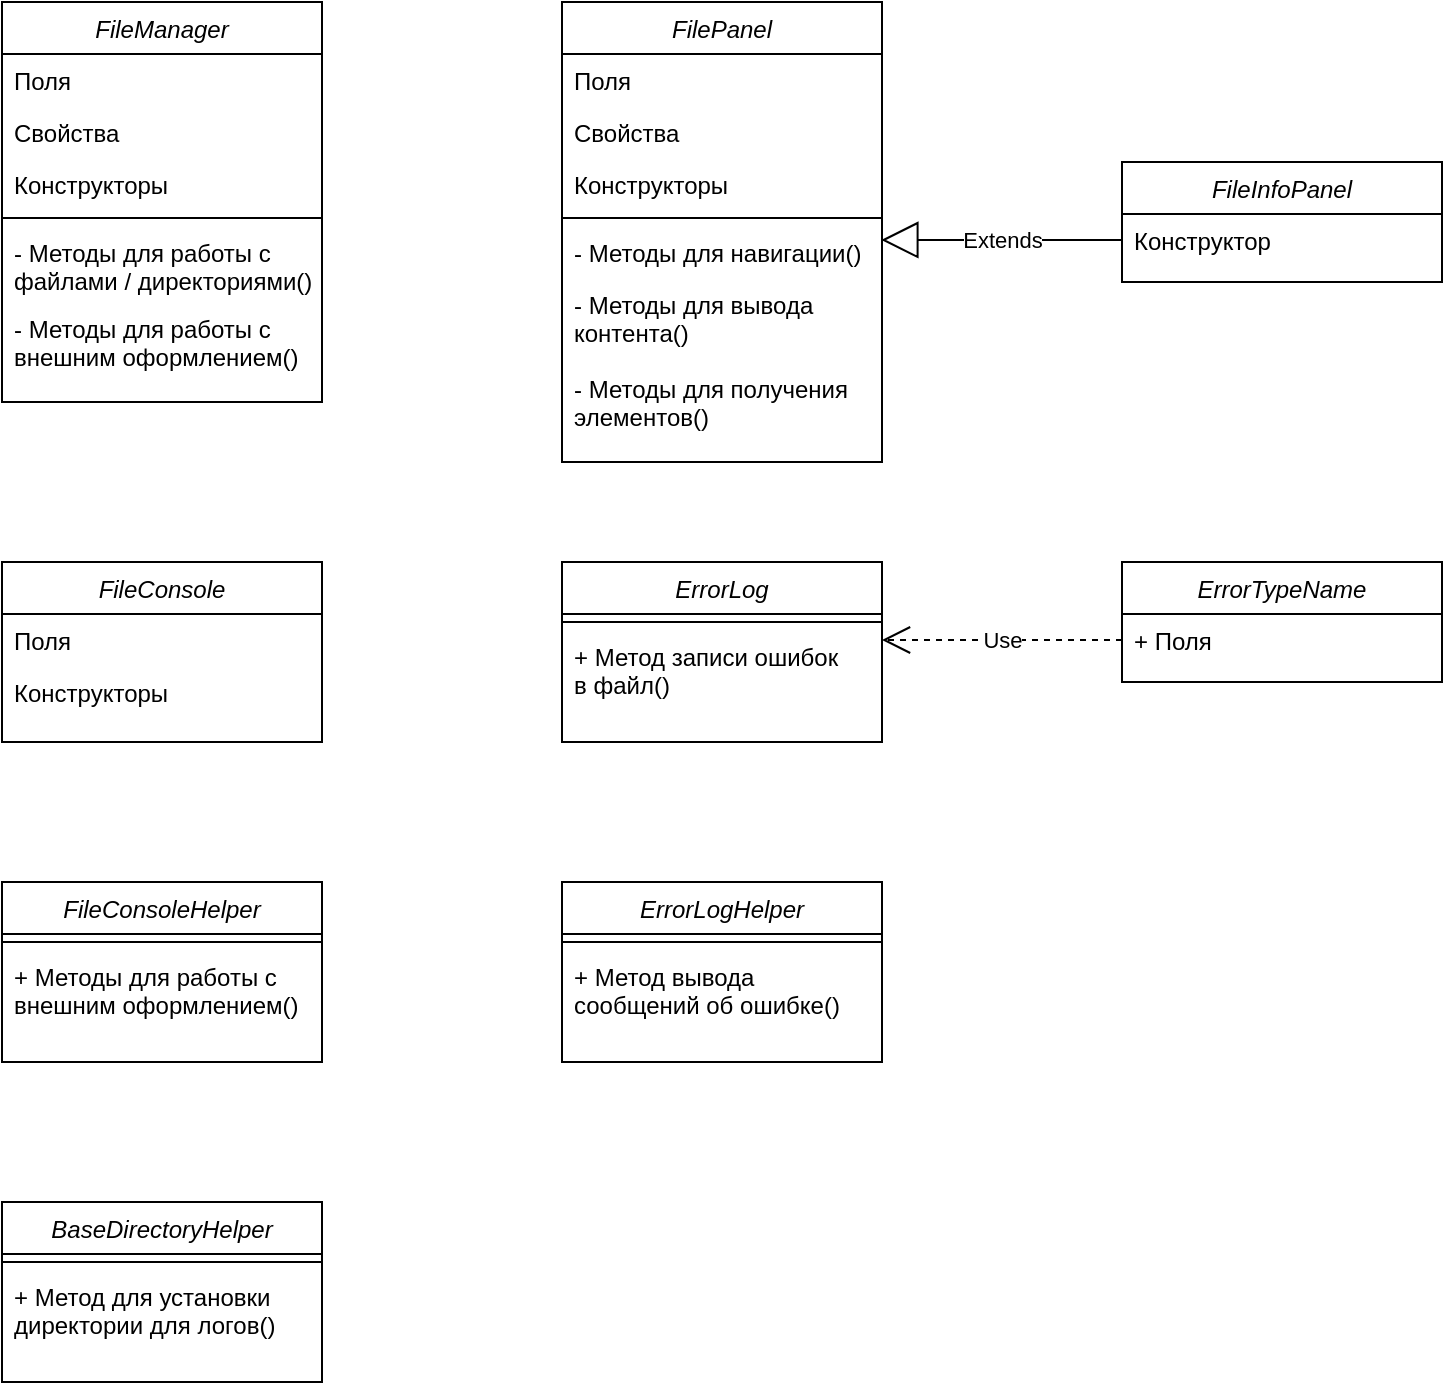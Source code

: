 <mxfile version="17.1.2" type="google"><diagram id="C5RBs43oDa-KdzZeNtuy" name="Page-1"><mxGraphModel grid="1" gridSize="10" guides="1" tooltips="1" connect="1" arrows="1" page="1" fold="1" pageScale="1" pageWidth="827" pageHeight="1169" math="0" shadow="0"><root><mxCell id="WIyWlLk6GJQsqaUBKTNV-0"/><mxCell id="WIyWlLk6GJQsqaUBKTNV-1" parent="WIyWlLk6GJQsqaUBKTNV-0"/><mxCell id="zkfFHV4jXpPFQw0GAbJ--0" value="FileManager" style="swimlane;fontStyle=2;align=center;verticalAlign=top;childLayout=stackLayout;horizontal=1;startSize=26;horizontalStack=0;resizeParent=1;resizeLast=0;collapsible=1;marginBottom=0;rounded=0;shadow=0;strokeWidth=1;" parent="WIyWlLk6GJQsqaUBKTNV-1" vertex="1"><mxGeometry x="40" y="40" width="160" height="200" as="geometry"><mxRectangle x="230" y="140" width="160" height="26" as="alternateBounds"/></mxGeometry></mxCell><mxCell id="zkfFHV4jXpPFQw0GAbJ--1" value="Поля" style="text;align=left;verticalAlign=top;spacingLeft=4;spacingRight=4;overflow=hidden;rotatable=0;points=[[0,0.5],[1,0.5]];portConstraint=eastwest;" parent="zkfFHV4jXpPFQw0GAbJ--0" vertex="1"><mxGeometry y="26" width="160" height="26" as="geometry"/></mxCell><mxCell id="zkfFHV4jXpPFQw0GAbJ--2" value="Свойства" style="text;align=left;verticalAlign=top;spacingLeft=4;spacingRight=4;overflow=hidden;rotatable=0;points=[[0,0.5],[1,0.5]];portConstraint=eastwest;rounded=0;shadow=0;html=0;" parent="zkfFHV4jXpPFQw0GAbJ--0" vertex="1"><mxGeometry y="52" width="160" height="26" as="geometry"/></mxCell><mxCell id="zkfFHV4jXpPFQw0GAbJ--3" value="Конструкторы" style="text;align=left;verticalAlign=top;spacingLeft=4;spacingRight=4;overflow=hidden;rotatable=0;points=[[0,0.5],[1,0.5]];portConstraint=eastwest;rounded=0;shadow=0;html=0;" parent="zkfFHV4jXpPFQw0GAbJ--0" vertex="1"><mxGeometry y="78" width="160" height="26" as="geometry"/></mxCell><mxCell id="zkfFHV4jXpPFQw0GAbJ--4" value="" style="line;html=1;strokeWidth=1;align=left;verticalAlign=middle;spacingTop=-1;spacingLeft=3;spacingRight=3;rotatable=0;labelPosition=right;points=[];portConstraint=eastwest;" parent="zkfFHV4jXpPFQw0GAbJ--0" vertex="1"><mxGeometry y="104" width="160" height="8" as="geometry"/></mxCell><mxCell id="zkfFHV4jXpPFQw0GAbJ--5" value="- Методы для работы с&#10;файлами / директориями()" style="text;align=left;verticalAlign=top;spacingLeft=4;spacingRight=4;overflow=hidden;rotatable=0;points=[[0,0.5],[1,0.5]];portConstraint=eastwest;" parent="zkfFHV4jXpPFQw0GAbJ--0" vertex="1"><mxGeometry y="112" width="160" height="38" as="geometry"/></mxCell><mxCell id="N3lxkrIVHG6FIq1cOcTl-24" value="- Методы для работы с&#10;внешним оформлением()" style="text;align=left;verticalAlign=top;spacingLeft=4;spacingRight=4;overflow=hidden;rotatable=0;points=[[0,0.5],[1,0.5]];portConstraint=eastwest;" vertex="1" parent="zkfFHV4jXpPFQw0GAbJ--0"><mxGeometry y="150" width="160" height="38" as="geometry"/></mxCell><mxCell id="N3lxkrIVHG6FIq1cOcTl-0" value="FilePanel" style="swimlane;fontStyle=2;align=center;verticalAlign=top;childLayout=stackLayout;horizontal=1;startSize=26;horizontalStack=0;resizeParent=1;resizeLast=0;collapsible=1;marginBottom=0;rounded=0;shadow=0;strokeWidth=1;" vertex="1" parent="WIyWlLk6GJQsqaUBKTNV-1"><mxGeometry x="320" y="40" width="160" height="230" as="geometry"><mxRectangle x="230" y="140" width="160" height="26" as="alternateBounds"/></mxGeometry></mxCell><mxCell id="N3lxkrIVHG6FIq1cOcTl-1" value="Поля" style="text;align=left;verticalAlign=top;spacingLeft=4;spacingRight=4;overflow=hidden;rotatable=0;points=[[0,0.5],[1,0.5]];portConstraint=eastwest;" vertex="1" parent="N3lxkrIVHG6FIq1cOcTl-0"><mxGeometry y="26" width="160" height="26" as="geometry"/></mxCell><mxCell id="N3lxkrIVHG6FIq1cOcTl-2" value="Свойства" style="text;align=left;verticalAlign=top;spacingLeft=4;spacingRight=4;overflow=hidden;rotatable=0;points=[[0,0.5],[1,0.5]];portConstraint=eastwest;rounded=0;shadow=0;html=0;" vertex="1" parent="N3lxkrIVHG6FIq1cOcTl-0"><mxGeometry y="52" width="160" height="26" as="geometry"/></mxCell><mxCell id="N3lxkrIVHG6FIq1cOcTl-3" value="Конструкторы" style="text;align=left;verticalAlign=top;spacingLeft=4;spacingRight=4;overflow=hidden;rotatable=0;points=[[0,0.5],[1,0.5]];portConstraint=eastwest;rounded=0;shadow=0;html=0;" vertex="1" parent="N3lxkrIVHG6FIq1cOcTl-0"><mxGeometry y="78" width="160" height="26" as="geometry"/></mxCell><mxCell id="N3lxkrIVHG6FIq1cOcTl-4" value="" style="line;html=1;strokeWidth=1;align=left;verticalAlign=middle;spacingTop=-1;spacingLeft=3;spacingRight=3;rotatable=0;labelPosition=right;points=[];portConstraint=eastwest;" vertex="1" parent="N3lxkrIVHG6FIq1cOcTl-0"><mxGeometry y="104" width="160" height="8" as="geometry"/></mxCell><mxCell id="N3lxkrIVHG6FIq1cOcTl-5" value="- Методы для навигации()" style="text;align=left;verticalAlign=top;spacingLeft=4;spacingRight=4;overflow=hidden;rotatable=0;points=[[0,0.5],[1,0.5]];portConstraint=eastwest;" vertex="1" parent="N3lxkrIVHG6FIq1cOcTl-0"><mxGeometry y="112" width="160" height="26" as="geometry"/></mxCell><mxCell id="N3lxkrIVHG6FIq1cOcTl-25" value="- Методы для вывода&#10;контента()" style="text;align=left;verticalAlign=top;spacingLeft=4;spacingRight=4;overflow=hidden;rotatable=0;points=[[0,0.5],[1,0.5]];portConstraint=eastwest;" vertex="1" parent="N3lxkrIVHG6FIq1cOcTl-0"><mxGeometry y="138" width="160" height="42" as="geometry"/></mxCell><mxCell id="N3lxkrIVHG6FIq1cOcTl-27" value="- Методы для получения&#10;элементов()" style="text;align=left;verticalAlign=top;spacingLeft=4;spacingRight=4;overflow=hidden;rotatable=0;points=[[0,0.5],[1,0.5]];portConstraint=eastwest;" vertex="1" parent="N3lxkrIVHG6FIq1cOcTl-0"><mxGeometry y="180" width="160" height="40" as="geometry"/></mxCell><mxCell id="N3lxkrIVHG6FIq1cOcTl-6" value="FileInfoPanel" style="swimlane;fontStyle=2;align=center;verticalAlign=top;childLayout=stackLayout;horizontal=1;startSize=26;horizontalStack=0;resizeParent=1;resizeLast=0;collapsible=1;marginBottom=0;rounded=0;shadow=0;strokeWidth=1;" vertex="1" parent="WIyWlLk6GJQsqaUBKTNV-1"><mxGeometry x="600" y="120" width="160" height="60" as="geometry"><mxRectangle x="230" y="140" width="160" height="26" as="alternateBounds"/></mxGeometry></mxCell><mxCell id="N3lxkrIVHG6FIq1cOcTl-8" value="Конструктор" style="text;align=left;verticalAlign=top;spacingLeft=4;spacingRight=4;overflow=hidden;rotatable=0;points=[[0,0.5],[1,0.5]];portConstraint=eastwest;rounded=0;shadow=0;html=0;" vertex="1" parent="N3lxkrIVHG6FIq1cOcTl-6"><mxGeometry y="26" width="160" height="26" as="geometry"/></mxCell><mxCell id="N3lxkrIVHG6FIq1cOcTl-12" value="FileConsole" style="swimlane;fontStyle=2;align=center;verticalAlign=top;childLayout=stackLayout;horizontal=1;startSize=26;horizontalStack=0;resizeParent=1;resizeLast=0;collapsible=1;marginBottom=0;rounded=0;shadow=0;strokeWidth=1;" vertex="1" parent="WIyWlLk6GJQsqaUBKTNV-1"><mxGeometry x="40" y="320" width="160" height="90" as="geometry"><mxRectangle x="230" y="140" width="160" height="26" as="alternateBounds"/></mxGeometry></mxCell><mxCell id="N3lxkrIVHG6FIq1cOcTl-13" value="Поля" style="text;align=left;verticalAlign=top;spacingLeft=4;spacingRight=4;overflow=hidden;rotatable=0;points=[[0,0.5],[1,0.5]];portConstraint=eastwest;" vertex="1" parent="N3lxkrIVHG6FIq1cOcTl-12"><mxGeometry y="26" width="160" height="26" as="geometry"/></mxCell><mxCell id="N3lxkrIVHG6FIq1cOcTl-14" value="Конструкторы" style="text;align=left;verticalAlign=top;spacingLeft=4;spacingRight=4;overflow=hidden;rotatable=0;points=[[0,0.5],[1,0.5]];portConstraint=eastwest;rounded=0;shadow=0;html=0;" vertex="1" parent="N3lxkrIVHG6FIq1cOcTl-12"><mxGeometry y="52" width="160" height="26" as="geometry"/></mxCell><mxCell id="N3lxkrIVHG6FIq1cOcTl-18" value="ErrorLog" style="swimlane;fontStyle=2;align=center;verticalAlign=top;childLayout=stackLayout;horizontal=1;startSize=26;horizontalStack=0;resizeParent=1;resizeLast=0;collapsible=1;marginBottom=0;rounded=0;shadow=0;strokeWidth=1;" vertex="1" parent="WIyWlLk6GJQsqaUBKTNV-1"><mxGeometry x="320" y="320" width="160" height="90" as="geometry"><mxRectangle x="230" y="140" width="160" height="26" as="alternateBounds"/></mxGeometry></mxCell><mxCell id="N3lxkrIVHG6FIq1cOcTl-22" value="" style="line;html=1;strokeWidth=1;align=left;verticalAlign=middle;spacingTop=-1;spacingLeft=3;spacingRight=3;rotatable=0;labelPosition=right;points=[];portConstraint=eastwest;" vertex="1" parent="N3lxkrIVHG6FIq1cOcTl-18"><mxGeometry y="26" width="160" height="8" as="geometry"/></mxCell><mxCell id="N3lxkrIVHG6FIq1cOcTl-23" value="+ Метод записи ошибок&#10;в файл()" style="text;align=left;verticalAlign=top;spacingLeft=4;spacingRight=4;overflow=hidden;rotatable=0;points=[[0,0.5],[1,0.5]];portConstraint=eastwest;" vertex="1" parent="N3lxkrIVHG6FIq1cOcTl-18"><mxGeometry y="34" width="160" height="46" as="geometry"/></mxCell><mxCell id="N3lxkrIVHG6FIq1cOcTl-28" value="Extends" style="endArrow=block;endSize=16;endFill=0;html=1;rounded=0;entryX=0.998;entryY=0.269;entryDx=0;entryDy=0;entryPerimeter=0;exitX=0;exitY=0.5;exitDx=0;exitDy=0;" edge="1" parent="WIyWlLk6GJQsqaUBKTNV-1" source="N3lxkrIVHG6FIq1cOcTl-8" target="N3lxkrIVHG6FIq1cOcTl-5"><mxGeometry width="160" relative="1" as="geometry"><mxPoint x="500" y="290" as="sourcePoint"/><mxPoint x="660" y="290" as="targetPoint"/></mxGeometry></mxCell><mxCell id="N3lxkrIVHG6FIq1cOcTl-29" value="ErrorTypeName" style="swimlane;fontStyle=2;align=center;verticalAlign=top;childLayout=stackLayout;horizontal=1;startSize=26;horizontalStack=0;resizeParent=1;resizeLast=0;collapsible=1;marginBottom=0;rounded=0;shadow=0;strokeWidth=1;" vertex="1" parent="WIyWlLk6GJQsqaUBKTNV-1"><mxGeometry x="600" y="320" width="160" height="60" as="geometry"><mxRectangle x="230" y="140" width="160" height="26" as="alternateBounds"/></mxGeometry></mxCell><mxCell id="N3lxkrIVHG6FIq1cOcTl-30" value="+ Поля" style="text;align=left;verticalAlign=top;spacingLeft=4;spacingRight=4;overflow=hidden;rotatable=0;points=[[0,0.5],[1,0.5]];portConstraint=eastwest;" vertex="1" parent="N3lxkrIVHG6FIq1cOcTl-29"><mxGeometry y="26" width="160" height="26" as="geometry"/></mxCell><mxCell id="N3lxkrIVHG6FIq1cOcTl-35" value="Use" style="endArrow=open;endSize=12;dashed=1;html=1;rounded=0;exitX=0;exitY=0.5;exitDx=0;exitDy=0;" edge="1" parent="WIyWlLk6GJQsqaUBKTNV-1" source="N3lxkrIVHG6FIq1cOcTl-30"><mxGeometry width="160" relative="1" as="geometry"><mxPoint x="490" y="460" as="sourcePoint"/><mxPoint x="480" y="359" as="targetPoint"/></mxGeometry></mxCell><mxCell id="N3lxkrIVHG6FIq1cOcTl-36" value="ErrorLogHelper" style="swimlane;fontStyle=2;align=center;verticalAlign=top;childLayout=stackLayout;horizontal=1;startSize=26;horizontalStack=0;resizeParent=1;resizeLast=0;collapsible=1;marginBottom=0;rounded=0;shadow=0;strokeWidth=1;" vertex="1" parent="WIyWlLk6GJQsqaUBKTNV-1"><mxGeometry x="320" y="480" width="160" height="90" as="geometry"><mxRectangle x="230" y="140" width="160" height="26" as="alternateBounds"/></mxGeometry></mxCell><mxCell id="N3lxkrIVHG6FIq1cOcTl-37" value="" style="line;html=1;strokeWidth=1;align=left;verticalAlign=middle;spacingTop=-1;spacingLeft=3;spacingRight=3;rotatable=0;labelPosition=right;points=[];portConstraint=eastwest;" vertex="1" parent="N3lxkrIVHG6FIq1cOcTl-36"><mxGeometry y="26" width="160" height="8" as="geometry"/></mxCell><mxCell id="N3lxkrIVHG6FIq1cOcTl-38" value="+ Метод вывода&#10;сообщений об ошибке()" style="text;align=left;verticalAlign=top;spacingLeft=4;spacingRight=4;overflow=hidden;rotatable=0;points=[[0,0.5],[1,0.5]];portConstraint=eastwest;" vertex="1" parent="N3lxkrIVHG6FIq1cOcTl-36"><mxGeometry y="34" width="160" height="46" as="geometry"/></mxCell><mxCell id="N3lxkrIVHG6FIq1cOcTl-39" value="FileConsoleHelper" style="swimlane;fontStyle=2;align=center;verticalAlign=top;childLayout=stackLayout;horizontal=1;startSize=26;horizontalStack=0;resizeParent=1;resizeLast=0;collapsible=1;marginBottom=0;rounded=0;shadow=0;strokeWidth=1;" vertex="1" parent="WIyWlLk6GJQsqaUBKTNV-1"><mxGeometry x="40" y="480" width="160" height="90" as="geometry"><mxRectangle x="230" y="140" width="160" height="26" as="alternateBounds"/></mxGeometry></mxCell><mxCell id="N3lxkrIVHG6FIq1cOcTl-40" value="" style="line;html=1;strokeWidth=1;align=left;verticalAlign=middle;spacingTop=-1;spacingLeft=3;spacingRight=3;rotatable=0;labelPosition=right;points=[];portConstraint=eastwest;" vertex="1" parent="N3lxkrIVHG6FIq1cOcTl-39"><mxGeometry y="26" width="160" height="8" as="geometry"/></mxCell><mxCell id="N3lxkrIVHG6FIq1cOcTl-41" value="+ Методы для работы с&#10;внешним оформлением()" style="text;align=left;verticalAlign=top;spacingLeft=4;spacingRight=4;overflow=hidden;rotatable=0;points=[[0,0.5],[1,0.5]];portConstraint=eastwest;" vertex="1" parent="N3lxkrIVHG6FIq1cOcTl-39"><mxGeometry y="34" width="160" height="46" as="geometry"/></mxCell><mxCell id="N3lxkrIVHG6FIq1cOcTl-45" value="BaseDirectoryHelper" style="swimlane;fontStyle=2;align=center;verticalAlign=top;childLayout=stackLayout;horizontal=1;startSize=26;horizontalStack=0;resizeParent=1;resizeLast=0;collapsible=1;marginBottom=0;rounded=0;shadow=0;strokeWidth=1;" vertex="1" parent="WIyWlLk6GJQsqaUBKTNV-1"><mxGeometry x="40" y="640" width="160" height="90" as="geometry"><mxRectangle x="230" y="140" width="160" height="26" as="alternateBounds"/></mxGeometry></mxCell><mxCell id="N3lxkrIVHG6FIq1cOcTl-46" value="" style="line;html=1;strokeWidth=1;align=left;verticalAlign=middle;spacingTop=-1;spacingLeft=3;spacingRight=3;rotatable=0;labelPosition=right;points=[];portConstraint=eastwest;" vertex="1" parent="N3lxkrIVHG6FIq1cOcTl-45"><mxGeometry y="26" width="160" height="8" as="geometry"/></mxCell><mxCell id="N3lxkrIVHG6FIq1cOcTl-47" value="+ Метод для установки&#10;директории для логов()" style="text;align=left;verticalAlign=top;spacingLeft=4;spacingRight=4;overflow=hidden;rotatable=0;points=[[0,0.5],[1,0.5]];portConstraint=eastwest;" vertex="1" parent="N3lxkrIVHG6FIq1cOcTl-45"><mxGeometry y="34" width="160" height="46" as="geometry"/></mxCell></root></mxGraphModel></diagram></mxfile>